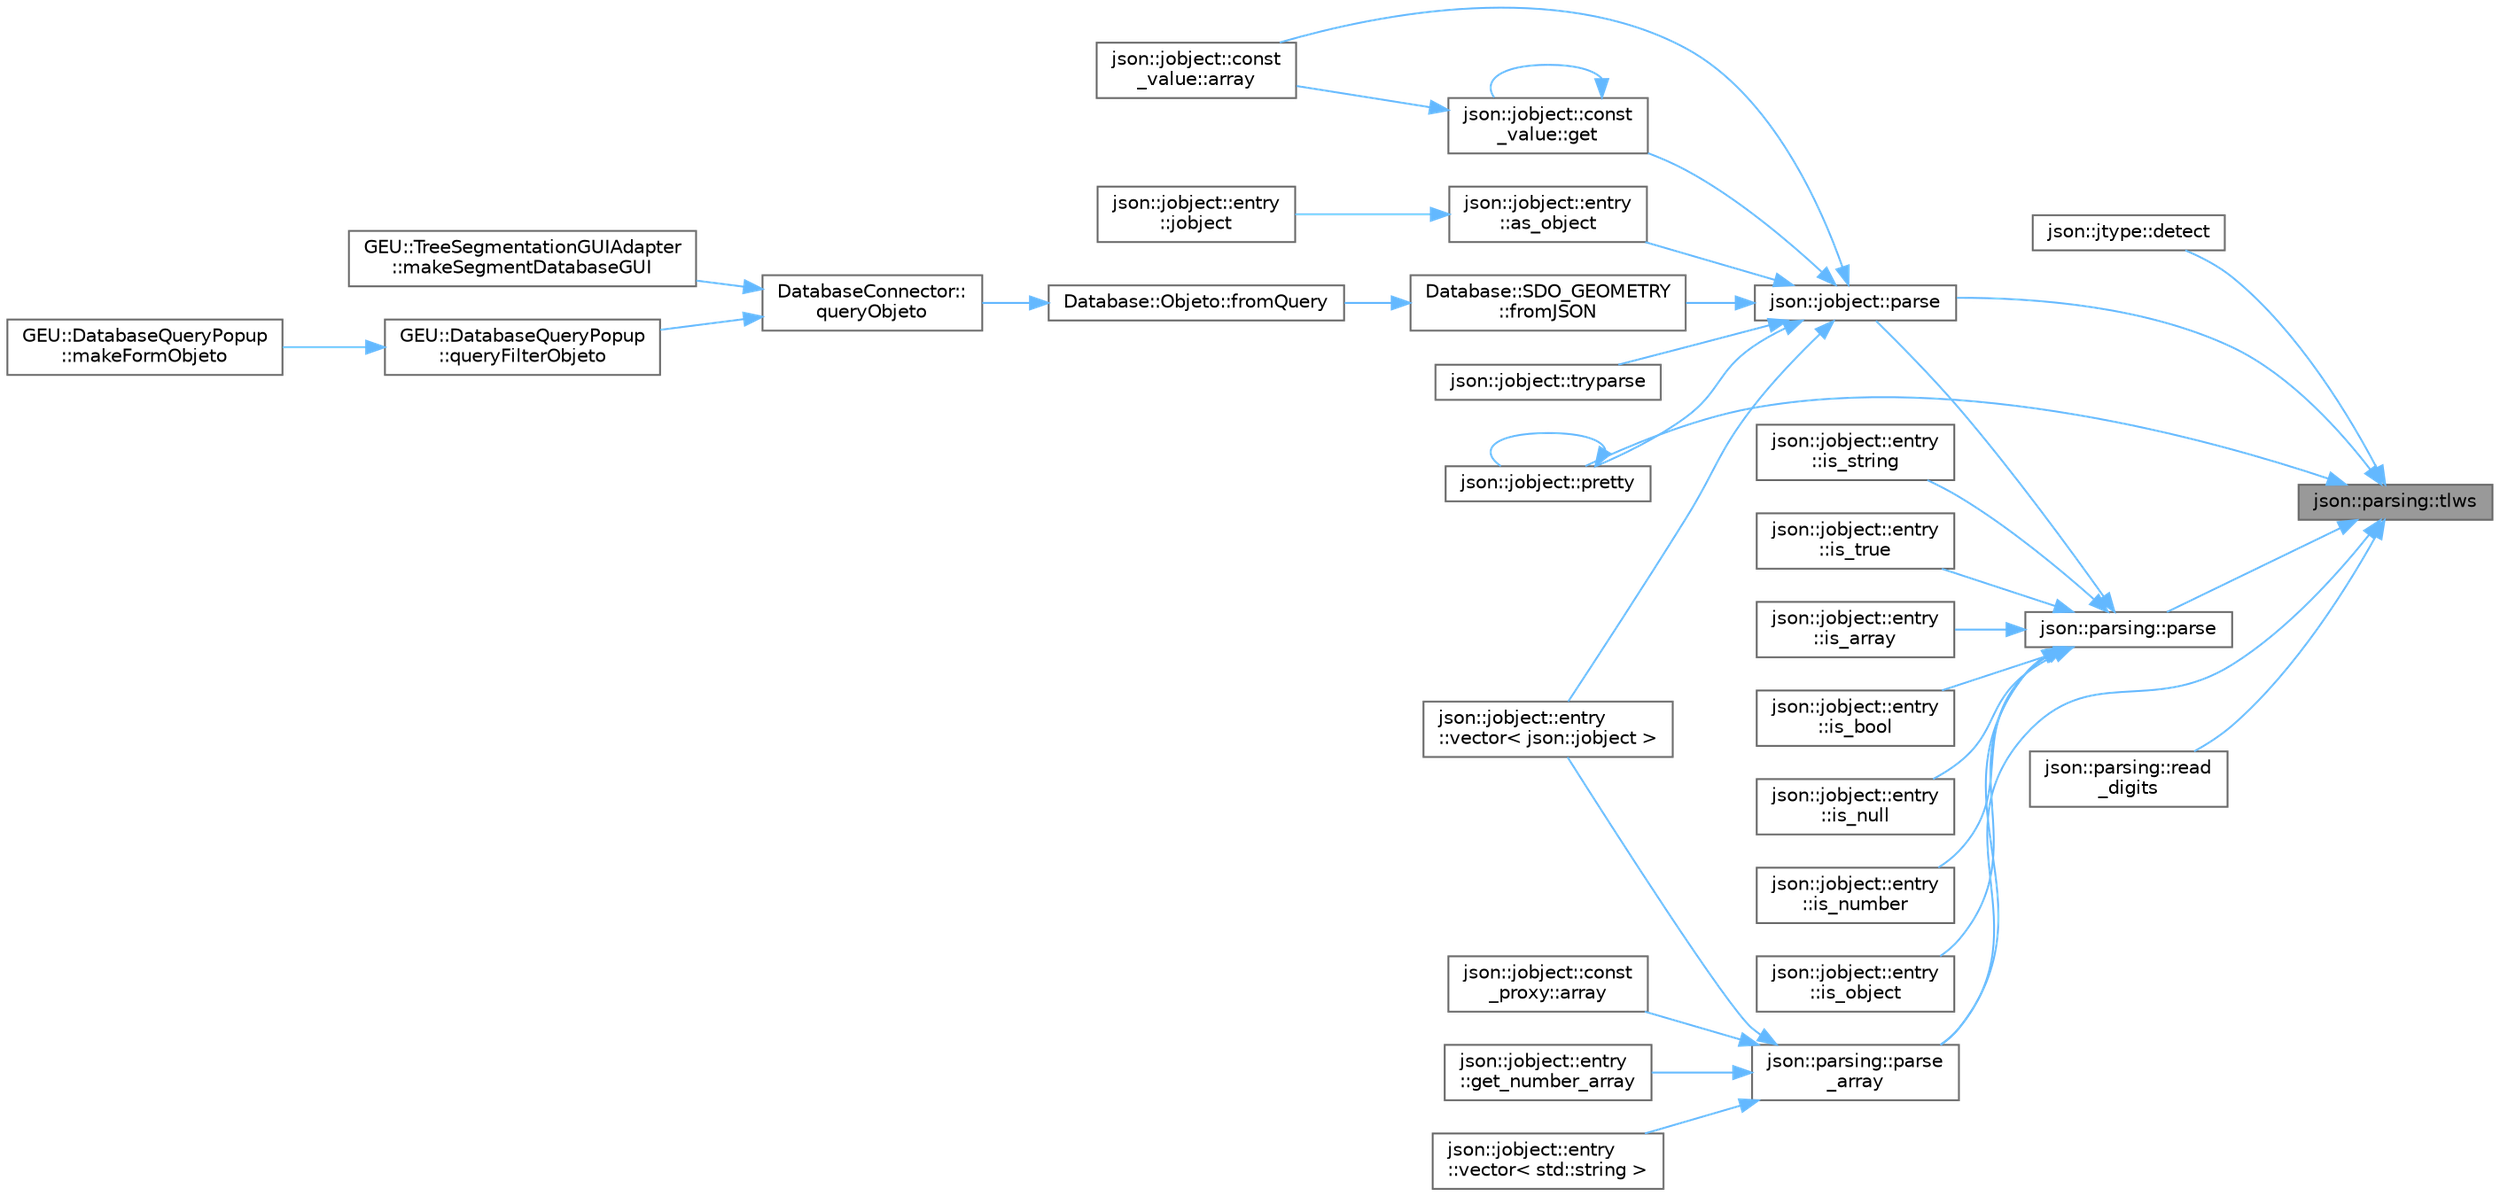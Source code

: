 digraph "json::parsing::tlws"
{
 // LATEX_PDF_SIZE
  bgcolor="transparent";
  edge [fontname=Helvetica,fontsize=10,labelfontname=Helvetica,labelfontsize=10];
  node [fontname=Helvetica,fontsize=10,shape=box,height=0.2,width=0.4];
  rankdir="RL";
  Node1 [id="Node000001",label="json::parsing::tlws",height=0.2,width=0.4,color="gray40", fillcolor="grey60", style="filled", fontcolor="black",tooltip="(t)rims (l)eading (w)hite (s)pace"];
  Node1 -> Node2 [id="edge1_Node000001_Node000002",dir="back",color="steelblue1",style="solid",tooltip=" "];
  Node2 [id="Node000002",label="json::jtype::detect",height=0.2,width=0.4,color="grey40", fillcolor="white", style="filled",URL="$de/d01/namespacejson_1_1jtype.html#a92effdd221ccd2f93dc25b32a6f627b4",tooltip="Geven a string, determines the type of value the string contains."];
  Node1 -> Node3 [id="edge2_Node000001_Node000003",dir="back",color="steelblue1",style="solid",tooltip=" "];
  Node3 [id="Node000003",label="json::jobject::parse",height=0.2,width=0.4,color="grey40", fillcolor="white", style="filled",URL="$d8/d07/classjson_1_1jobject.html#a07e29a2948df56e3eb332fcebe6ab9d5",tooltip="Parses a serialized JSON string."];
  Node3 -> Node4 [id="edge3_Node000003_Node000004",dir="back",color="steelblue1",style="solid",tooltip=" "];
  Node4 [id="Node000004",label="json::jobject::const\l_value::array",height=0.2,width=0.4,color="grey40", fillcolor="white", style="filled",URL="$d6/d03/classjson_1_1jobject_1_1const__value.html#ac03ee6e7f26fdcef204eebbe91c2dbed",tooltip="Returns another constant value from this array."];
  Node3 -> Node5 [id="edge4_Node000003_Node000005",dir="back",color="steelblue1",style="solid",tooltip=" "];
  Node5 [id="Node000005",label="json::jobject::entry\l::as_object",height=0.2,width=0.4,color="grey40", fillcolor="white", style="filled",URL="$d9/d07/classjson_1_1jobject_1_1entry.html#a91afe1e18521515266c501b7ce74bdf3",tooltip="Casts the value as a JSON object."];
  Node5 -> Node6 [id="edge5_Node000005_Node000006",dir="back",color="steelblue1",style="solid",tooltip=" "];
  Node6 [id="Node000006",label="json::jobject::entry\l::jobject",height=0.2,width=0.4,color="grey40", fillcolor="white", style="filled",URL="$d9/d07/classjson_1_1jobject_1_1entry.html#a8cbcd041225df788b6558d36f59763f4",tooltip=" "];
  Node3 -> Node7 [id="edge6_Node000003_Node000007",dir="back",color="steelblue1",style="solid",tooltip=" "];
  Node7 [id="Node000007",label="Database::SDO_GEOMETRY\l::fromJSON",height=0.2,width=0.4,color="grey40", fillcolor="white", style="filled",URL="$db/d02/struct_database_1_1_s_d_o___g_e_o_m_e_t_r_y.html#af4f4cb72cf6ab17b5246c651ccaa9a51",tooltip=" "];
  Node7 -> Node8 [id="edge7_Node000007_Node000008",dir="back",color="steelblue1",style="solid",tooltip=" "];
  Node8 [id="Node000008",label="Database::Objeto::fromQuery",height=0.2,width=0.4,color="grey40", fillcolor="white", style="filled",URL="$d7/d05/struct_database_1_1_objeto.html#ab2287b23f42be342984274bffb67cd6c",tooltip=" "];
  Node8 -> Node9 [id="edge8_Node000008_Node000009",dir="back",color="steelblue1",style="solid",tooltip=" "];
  Node9 [id="Node000009",label="DatabaseConnector::\lqueryObjeto",height=0.2,width=0.4,color="grey40", fillcolor="white", style="filled",URL="$d1/d01/class_database_connector.html#a5ebff79b9221572c5cc1372f375a9644",tooltip=" "];
  Node9 -> Node10 [id="edge9_Node000009_Node000010",dir="back",color="steelblue1",style="solid",tooltip=" "];
  Node10 [id="Node000010",label="GEU::TreeSegmentationGUIAdapter\l::makeSegmentDatabaseGUI",height=0.2,width=0.4,color="grey40", fillcolor="white", style="filled",URL="$d6/d00/class_g_e_u_1_1_tree_segmentation_g_u_i_adapter.html#a220f4253fbaddc522c033e939717f015",tooltip="Draw Export to Database tab to handle remote conection and upload."];
  Node9 -> Node11 [id="edge10_Node000009_Node000011",dir="back",color="steelblue1",style="solid",tooltip=" "];
  Node11 [id="Node000011",label="GEU::DatabaseQueryPopup\l::queryFilterObjeto",height=0.2,width=0.4,color="grey40", fillcolor="white", style="filled",URL="$d7/d06/class_g_e_u_1_1_database_query_popup.html#a66a3af3a767847d263899d0d0e287b78",tooltip=" "];
  Node11 -> Node12 [id="edge11_Node000011_Node000012",dir="back",color="steelblue1",style="solid",tooltip=" "];
  Node12 [id="Node000012",label="GEU::DatabaseQueryPopup\l::makeFormObjeto",height=0.2,width=0.4,color="grey40", fillcolor="white", style="filled",URL="$d7/d06/class_g_e_u_1_1_database_query_popup.html#aee96f5bdc802183d992461ccf7af7606",tooltip=" "];
  Node3 -> Node13 [id="edge12_Node000003_Node000013",dir="back",color="steelblue1",style="solid",tooltip=" "];
  Node13 [id="Node000013",label="json::jobject::const\l_value::get",height=0.2,width=0.4,color="grey40", fillcolor="white", style="filled",URL="$d6/d03/classjson_1_1jobject_1_1const__value.html#ad5a9c1d6ef378522c5ae730c5f7619f1",tooltip="Returns another constant value from this object."];
  Node13 -> Node4 [id="edge13_Node000013_Node000004",dir="back",color="steelblue1",style="solid",tooltip=" "];
  Node13 -> Node13 [id="edge14_Node000013_Node000013",dir="back",color="steelblue1",style="solid",tooltip=" "];
  Node3 -> Node14 [id="edge15_Node000003_Node000014",dir="back",color="steelblue1",style="solid",tooltip=" "];
  Node14 [id="Node000014",label="json::jobject::entry\l::vector\< json::jobject \>",height=0.2,width=0.4,color="grey40", fillcolor="white", style="filled",URL="$d9/d07/classjson_1_1jobject_1_1entry.html#aed0ba8146d3b175190a73fec57c547dc",tooltip="Casts an array of JSON objects."];
  Node3 -> Node15 [id="edge16_Node000003_Node000015",dir="back",color="steelblue1",style="solid",tooltip=" "];
  Node15 [id="Node000015",label="json::jobject::pretty",height=0.2,width=0.4,color="grey40", fillcolor="white", style="filled",URL="$d8/d07/classjson_1_1jobject.html#ab785f1c8b2636212e0d49b711fa4fba3",tooltip="Returns a pretty (multi-line indented) serialzed representation of the object or array."];
  Node15 -> Node15 [id="edge17_Node000015_Node000015",dir="back",color="steelblue1",style="solid",tooltip=" "];
  Node3 -> Node16 [id="edge18_Node000003_Node000016",dir="back",color="steelblue1",style="solid",tooltip=" "];
  Node16 [id="Node000016",label="json::jobject::tryparse",height=0.2,width=0.4,color="grey40", fillcolor="white", style="filled",URL="$d8/d07/classjson_1_1jobject.html#a1049cbcf6dc1ebcd17fa8c3d21af3bd3",tooltip=" "];
  Node1 -> Node17 [id="edge19_Node000001_Node000017",dir="back",color="steelblue1",style="solid",tooltip=" "];
  Node17 [id="Node000017",label="json::parsing::parse",height=0.2,width=0.4,color="grey40", fillcolor="white", style="filled",URL="$d5/d07/namespacejson_1_1parsing.html#a2b8591533a42f229d2070223a6c48aa7",tooltip="Parses the first value encountered in a JSON string."];
  Node17 -> Node18 [id="edge20_Node000017_Node000018",dir="back",color="steelblue1",style="solid",tooltip=" "];
  Node18 [id="Node000018",label="json::jobject::entry\l::is_array",height=0.2,width=0.4,color="grey40", fillcolor="white", style="filled",URL="$d9/d07/classjson_1_1jobject_1_1entry.html#a25eea77b14bf79c980001a6a1edc0d85",tooltip="Returns true if the value is an array."];
  Node17 -> Node19 [id="edge21_Node000017_Node000019",dir="back",color="steelblue1",style="solid",tooltip=" "];
  Node19 [id="Node000019",label="json::jobject::entry\l::is_bool",height=0.2,width=0.4,color="grey40", fillcolor="white", style="filled",URL="$d9/d07/classjson_1_1jobject_1_1entry.html#ae9edcaebd41f792abbcaa163e144201e",tooltip="Returns true if the value is a bool."];
  Node17 -> Node20 [id="edge22_Node000017_Node000020",dir="back",color="steelblue1",style="solid",tooltip=" "];
  Node20 [id="Node000020",label="json::jobject::entry\l::is_null",height=0.2,width=0.4,color="grey40", fillcolor="white", style="filled",URL="$d9/d07/classjson_1_1jobject_1_1entry.html#a7a18dc50159cb615e42264e11127c14a",tooltip="Returns true if the value is a null value."];
  Node17 -> Node21 [id="edge23_Node000017_Node000021",dir="back",color="steelblue1",style="solid",tooltip=" "];
  Node21 [id="Node000021",label="json::jobject::entry\l::is_number",height=0.2,width=0.4,color="grey40", fillcolor="white", style="filled",URL="$d9/d07/classjson_1_1jobject_1_1entry.html#a585915c5f465db5868f4c0ece2f64e80",tooltip="Returns true if the value is a number."];
  Node17 -> Node22 [id="edge24_Node000017_Node000022",dir="back",color="steelblue1",style="solid",tooltip=" "];
  Node22 [id="Node000022",label="json::jobject::entry\l::is_object",height=0.2,width=0.4,color="grey40", fillcolor="white", style="filled",URL="$d9/d07/classjson_1_1jobject_1_1entry.html#a8caba8f2564a9725303ef5605c1dccba",tooltip="Returns true if the value is an object."];
  Node17 -> Node23 [id="edge25_Node000017_Node000023",dir="back",color="steelblue1",style="solid",tooltip=" "];
  Node23 [id="Node000023",label="json::jobject::entry\l::is_string",height=0.2,width=0.4,color="grey40", fillcolor="white", style="filled",URL="$d9/d07/classjson_1_1jobject_1_1entry.html#a9b1f7f47897a3899049c9f9af6b9e982",tooltip="Returns true if the value is a string."];
  Node17 -> Node24 [id="edge26_Node000017_Node000024",dir="back",color="steelblue1",style="solid",tooltip=" "];
  Node24 [id="Node000024",label="json::jobject::entry\l::is_true",height=0.2,width=0.4,color="grey40", fillcolor="white", style="filled",URL="$d9/d07/classjson_1_1jobject_1_1entry.html#aa00d0d0706b18982d04af21ac60a0cf9",tooltip="Returns true if the value is a boolean and set to true."];
  Node17 -> Node3 [id="edge27_Node000017_Node000003",dir="back",color="steelblue1",style="solid",tooltip=" "];
  Node17 -> Node25 [id="edge28_Node000017_Node000025",dir="back",color="steelblue1",style="solid",tooltip=" "];
  Node25 [id="Node000025",label="json::parsing::parse\l_array",height=0.2,width=0.4,color="grey40", fillcolor="white", style="filled",URL="$d5/d07/namespacejson_1_1parsing.html#a4728315996e44bc74b7c8346b6ae10fe",tooltip="Parses a JSON array."];
  Node25 -> Node26 [id="edge29_Node000025_Node000026",dir="back",color="steelblue1",style="solid",tooltip=" "];
  Node26 [id="Node000026",label="json::jobject::const\l_proxy::array",height=0.2,width=0.4,color="grey40", fillcolor="white", style="filled",URL="$df/d03/classjson_1_1jobject_1_1const__proxy.html#a1fc1733206799bf6a2fb43902609d104",tooltip="Returns another constant value from this array."];
  Node25 -> Node27 [id="edge30_Node000025_Node000027",dir="back",color="steelblue1",style="solid",tooltip=" "];
  Node27 [id="Node000027",label="json::jobject::entry\l::get_number_array",height=0.2,width=0.4,color="grey40", fillcolor="white", style="filled",URL="$d9/d07/classjson_1_1jobject_1_1entry.html#ae00094f2c15fb3c00ca0bad03af0d796",tooltip="Converts a serialized array of numbers to a vector of numbers."];
  Node25 -> Node14 [id="edge31_Node000025_Node000014",dir="back",color="steelblue1",style="solid",tooltip=" "];
  Node25 -> Node28 [id="edge32_Node000025_Node000028",dir="back",color="steelblue1",style="solid",tooltip=" "];
  Node28 [id="Node000028",label="json::jobject::entry\l::vector\< std::string \>",height=0.2,width=0.4,color="grey40", fillcolor="white", style="filled",URL="$d9/d07/classjson_1_1jobject_1_1entry.html#aacc6e73c8dd5cac11fd7bcff6eb82893",tooltip="Casts an array of strings."];
  Node1 -> Node25 [id="edge33_Node000001_Node000025",dir="back",color="steelblue1",style="solid",tooltip=" "];
  Node1 -> Node15 [id="edge34_Node000001_Node000015",dir="back",color="steelblue1",style="solid",tooltip=" "];
  Node1 -> Node29 [id="edge35_Node000001_Node000029",dir="back",color="steelblue1",style="solid",tooltip=" "];
  Node29 [id="Node000029",label="json::parsing::read\l_digits",height=0.2,width=0.4,color="grey40", fillcolor="white", style="filled",URL="$d5/d07/namespacejson_1_1parsing.html#a1c987a0b9f5d549f0a425a442ab1156f",tooltip="Reads a set of digits from a string."];
}
